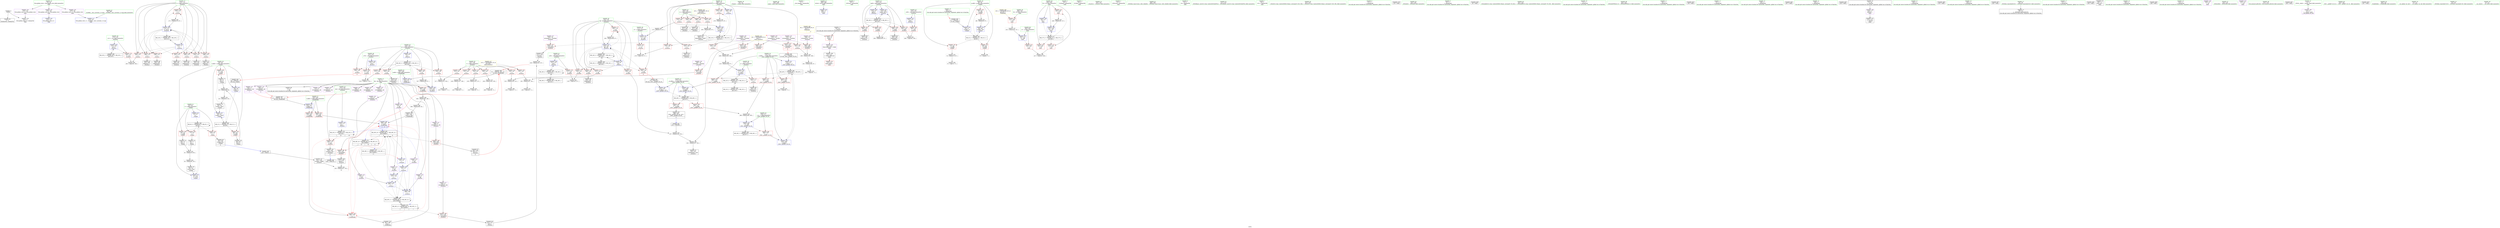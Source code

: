 digraph "SVFG" {
	label="SVFG";

	Node0x5579c48d3c60 [shape=record,color=grey,label="{NodeID: 0\nNullPtr}"];
	Node0x5579c48d3c60 -> Node0x5579c48f9ef0[style=solid];
	Node0x5579c48d3c60 -> Node0x5579c48fcc20[style=solid];
	Node0x5579c490dc70 [shape=record,color=grey,label="{NodeID: 360\n185 = cmp(183, 184, )\n}"];
	Node0x5579c48fb840 [shape=record,color=red,label="{NodeID: 194\n233\<--232\n\<--arrayidx36\n_Z5solvev\n|{<s0>6}}"];
	Node0x5579c48fb840:s0 -> Node0x5579c4942490[style=solid,color=red];
	Node0x5579c48f80a0 [shape=record,color=purple,label="{NodeID: 111\n152\<--8\n\<--dp\n_Z5solvev\n}"];
	Node0x5579c48f80a0 -> Node0x5579c48fd3a0[style=solid];
	Node0x5579c48f6bb0 [shape=record,color=green,label="{NodeID: 28\n53\<--54\n_Z2pmii\<--_Z2pmii_field_insensitive\n}"];
	Node0x5579c4902d40 [shape=record,color=black,label="{NodeID: 388\nMR_20V_2 = PHI(MR_20V_3, MR_20V_1, )\npts\{116 \}\n}"];
	Node0x5579c4902d40 -> Node0x5579c4905730[style=dashed];
	Node0x5579c48fcf90 [shape=record,color=blue,label="{NodeID: 222\n62\<--84\nr\<--conv3\n_Z2pmii\n}"];
	Node0x5579c48fcf90 -> Node0x5579c4925b00[style=dashed];
	Node0x5579c48fea20 [shape=record,color=red,label="{NodeID: 139\n87\<--58\n\<--a.addr\n_Z2pmii\n}"];
	Node0x5579c48fea20 -> Node0x5579c48fa730[style=solid];
	Node0x5579c48f93b0 [shape=record,color=green,label="{NodeID: 56\n395\<--396\nmain\<--main_field_insensitive\n}"];
	Node0x5579c4929660 [shape=record,color=yellow,style=double,label="{NodeID: 416\n10V_1 = ENCHI(MR_10V_0)\npts\{106 \}\nFun[_Z5solvev]}"];
	Node0x5579c4929660 -> Node0x5579c48fefd0[style=dashed];
	Node0x5579c4929660 -> Node0x5579c48ff0a0[style=dashed];
	Node0x5579c4929660 -> Node0x5579c48ff170[style=dashed];
	Node0x5579c4929660 -> Node0x5579c48ff240[style=dashed];
	Node0x5579c490b3f0 [shape=record,color=grey,label="{NodeID: 333\n332 = Binary(327, 331, )\n|{<s0>10}}"];
	Node0x5579c490b3f0:s0 -> Node0x5579c49428b0[style=solid,color=red];
	Node0x5579c4906500 [shape=record,color=blue,label="{NodeID: 250\n372\<--370\n__m.addr\<--__m\n_ZSt5__gcdIiET_S0_S0_\n}"];
	Node0x5579c4906500 -> Node0x5579c4924200[style=dashed];
	Node0x5579c49000e0 [shape=record,color=red,label="{NodeID: 167\n238\<--113\n\<--t\n_Z5solvev\n}"];
	Node0x5579c49000e0 -> Node0x5579c48fae80[style=solid];
	Node0x5579c48face0 [shape=record,color=black,label="{NodeID: 84\n226\<--225\nidxprom33\<--\n_Z5solvev\n}"];
	Node0x5579c48f4e50 [shape=record,color=green,label="{NodeID: 1\n7\<--1\n__dso_handle\<--dummyObj\nGlob }"];
	Node0x5579c490ddf0 [shape=record,color=grey,label="{NodeID: 361\n382 = cmp(381, 71, )\n}"];
	Node0x5579c48fb910 [shape=record,color=red,label="{NodeID: 195\n241\<--240\n\<--arrayidx39\n_Z5solvev\n}"];
	Node0x5579c48fb910 -> Node0x5579c490ac70[style=solid];
	Node0x5579c48f8170 [shape=record,color=purple,label="{NodeID: 112\n160\<--8\n\<--dp\n_Z5solvev\n}"];
	Node0x5579c48f8170 -> Node0x5579c48fd470[style=solid];
	Node0x5579c48f6cb0 [shape=record,color=green,label="{NodeID: 29\n58\<--59\na.addr\<--a.addr_field_insensitive\n_Z2pmii\n}"];
	Node0x5579c48f6cb0 -> Node0x5579c48fe950[style=solid];
	Node0x5579c48f6cb0 -> Node0x5579c48fea20[style=solid];
	Node0x5579c48f6cb0 -> Node0x5579c48feaf0[style=solid];
	Node0x5579c48f6cb0 -> Node0x5579c48fcd20[style=solid];
	Node0x5579c48f6cb0 -> Node0x5579c48fd060[style=solid];
	Node0x5579c4903240 [shape=record,color=black,label="{NodeID: 389\nMR_22V_2 = PHI(MR_22V_3, MR_22V_1, )\npts\{118 \}\n}"];
	Node0x5579c4903240 -> Node0x5579c491eb00[style=dashed];
	Node0x5579c48fd060 [shape=record,color=blue,label="{NodeID: 223\n58\<--93\na.addr\<--conv8\n_Z2pmii\n}"];
	Node0x5579c48fd060 -> Node0x5579c4925100[style=dashed];
	Node0x5579c48feaf0 [shape=record,color=red,label="{NodeID: 140\n89\<--58\n\<--a.addr\n_Z2pmii\n}"];
	Node0x5579c48feaf0 -> Node0x5579c48fa800[style=solid];
	Node0x5579c48f94b0 [shape=record,color=green,label="{NodeID: 57\n398\<--399\nretval\<--retval_field_insensitive\nmain\n}"];
	Node0x5579c48f94b0 -> Node0x5579c4906910[style=solid];
	Node0x5579c4929740 [shape=record,color=yellow,style=double,label="{NodeID: 417\n12V_1 = ENCHI(MR_12V_0)\npts\{108 \}\nFun[_Z5solvev]}"];
	Node0x5579c4929740 -> Node0x5579c48ff310[style=dashed];
	Node0x5579c4929740 -> Node0x5579c48ff3e0[style=dashed];
	Node0x5579c4929740 -> Node0x5579c48ff4b0[style=dashed];
	Node0x5579c4929740 -> Node0x5579c48ff580[style=dashed];
	Node0x5579c4929740 -> Node0x5579c48ff650[style=dashed];
	Node0x5579c4929740 -> Node0x5579c48ff720[style=dashed];
	Node0x5579c490b570 [shape=record,color=grey,label="{NodeID: 334\n91 = Binary(88, 90, )\n}"];
	Node0x5579c490b570 -> Node0x5579c490b6f0[style=solid];
	Node0x5579c49065d0 [shape=record,color=blue,label="{NodeID: 251\n374\<--371\n__n.addr\<--__n\n_ZSt5__gcdIiET_S0_S0_\n}"];
	Node0x5579c49065d0 -> Node0x5579c4924700[style=dashed];
	Node0x5579c49001b0 [shape=record,color=red,label="{NodeID: 168\n253\<--113\n\<--t\n_Z5solvev\n}"];
	Node0x5579c49001b0 -> Node0x5579c48fb290[style=solid];
	Node0x5579c48fadb0 [shape=record,color=black,label="{NodeID: 85\n231\<--230\nidxprom35\<--\n_Z5solvev\n}"];
	Node0x5579c48f4ee0 [shape=record,color=green,label="{NodeID: 2\n16\<--1\n_ZSt3cin\<--dummyObj\nGlob }"];
	Node0x5579c490df70 [shape=record,color=grey,label="{NodeID: 362\n284 = cmp(282, 283, )\n}"];
	Node0x5579c48fb9e0 [shape=record,color=red,label="{NodeID: 196\n251\<--250\n\<--arrayidx45\n_Z5solvev\n}"];
	Node0x5579c48fb9e0 -> Node0x5579c48fb1c0[style=solid];
	Node0x5579c48f8240 [shape=record,color=purple,label="{NodeID: 113\n168\<--8\n\<--dp\n_Z5solvev\n}"];
	Node0x5579c48f8240 -> Node0x5579c48fd540[style=solid];
	Node0x5579c48f6d80 [shape=record,color=green,label="{NodeID: 30\n60\<--61\np.addr\<--p.addr_field_insensitive\n_Z2pmii\n}"];
	Node0x5579c48f6d80 -> Node0x5579c48febc0[style=solid];
	Node0x5579c48f6d80 -> Node0x5579c48fec90[style=solid];
	Node0x5579c48f6d80 -> Node0x5579c48fed60[style=solid];
	Node0x5579c48f6d80 -> Node0x5579c48fcdf0[style=solid];
	Node0x5579c48f6d80 -> Node0x5579c48fd130[style=solid];
	Node0x5579c4903330 [shape=record,color=black,label="{NodeID: 390\nMR_24V_2 = PHI(MR_24V_3, MR_24V_1, )\npts\{120 \}\n}"];
	Node0x5579c4903330 -> Node0x5579c491f000[style=dashed];
	Node0x5579c48fd130 [shape=record,color=blue,label="{NodeID: 224\n60\<--96\np.addr\<--div\n_Z2pmii\n}"];
	Node0x5579c48fd130 -> Node0x5579c4925600[style=dashed];
	Node0x5579c48febc0 [shape=record,color=red,label="{NodeID: 141\n69\<--60\n\<--p.addr\n_Z2pmii\n}"];
	Node0x5579c48febc0 -> Node0x5579c490daf0[style=solid];
	Node0x5579c48f9580 [shape=record,color=green,label="{NodeID: 58\n400\<--401\nttt\<--ttt_field_insensitive\nmain\n}"];
	Node0x5579c48f9580 -> Node0x5579c48fc540[style=solid];
	Node0x5579c490b6f0 [shape=record,color=grey,label="{NodeID: 335\n92 = Binary(91, 83, )\n}"];
	Node0x5579c490b6f0 -> Node0x5579c48fa8d0[style=solid];
	Node0x5579c49066a0 [shape=record,color=blue,label="{NodeID: 252\n376\<--386\n__t\<--rem\n_ZSt5__gcdIiET_S0_S0_\n}"];
	Node0x5579c49066a0 -> Node0x5579c48fc470[style=dashed];
	Node0x5579c49066a0 -> Node0x5579c4924c00[style=dashed];
	Node0x5579c4900280 [shape=record,color=red,label="{NodeID: 169\n270\<--113\n\<--t\n_Z5solvev\n}"];
	Node0x5579c4900280 -> Node0x5579c490adf0[style=solid];
	Node0x5579c48fae80 [shape=record,color=black,label="{NodeID: 86\n239\<--238\nidxprom38\<--\n_Z5solvev\n}"];
	Node0x5579c48f4f70 [shape=record,color=green,label="{NodeID: 3\n19\<--1\n_ZL4loop\<--dummyObj\nGlob }"];
	Node0x5579c490e0f0 [shape=record,color=grey,label="{NodeID: 363\n75 = cmp(74, 71, )\n}"];
	Node0x5579c48fbab0 [shape=record,color=red,label="{NodeID: 197\n256\<--255\n\<--arrayidx47\n_Z5solvev\n}"];
	Node0x5579c48fbab0 -> Node0x5579c48fb360[style=solid];
	Node0x5579c48f8310 [shape=record,color=purple,label="{NodeID: 114\n227\<--8\narrayidx34\<--dp\n_Z5solvev\n}"];
	Node0x5579c48f6e50 [shape=record,color=green,label="{NodeID: 31\n62\<--63\nr\<--r_field_insensitive\n_Z2pmii\n}"];
	Node0x5579c48f6e50 -> Node0x5579c48fee30[style=solid];
	Node0x5579c48f6e50 -> Node0x5579c48fef00[style=solid];
	Node0x5579c48f6e50 -> Node0x5579c48fcec0[style=solid];
	Node0x5579c48f6e50 -> Node0x5579c48fcf90[style=solid];
	Node0x5579c4903420 [shape=record,color=black,label="{NodeID: 391\nMR_26V_2 = PHI(MR_26V_3, MR_26V_1, )\npts\{122 \}\n}"];
	Node0x5579c4903420 -> Node0x5579c4901940[style=dashed];
	Node0x5579c48fd200 [shape=record,color=blue,label="{NodeID: 225\n143\<--67\n\<--\n_Z5solvev\n}"];
	Node0x5579c48fd200 -> Node0x5579c48fd2d0[style=dashed];
	Node0x5579c48fec90 [shape=record,color=red,label="{NodeID: 142\n73\<--60\n\<--p.addr\n_Z2pmii\n}"];
	Node0x5579c48fec90 -> Node0x5579c490a7f0[style=solid];
	Node0x5579c48f9650 [shape=record,color=green,label="{NodeID: 59\n402\<--403\nttc\<--ttc_field_insensitive\nmain\n}"];
	Node0x5579c48f9650 -> Node0x5579c48fc610[style=solid];
	Node0x5579c48f9650 -> Node0x5579c48fc6e0[style=solid];
	Node0x5579c48f9650 -> Node0x5579c48fc7b0[style=solid];
	Node0x5579c48f9650 -> Node0x5579c49069e0[style=solid];
	Node0x5579c48f9650 -> Node0x5579c4906b80[style=solid];
	Node0x5579c490b870 [shape=record,color=grey,label="{NodeID: 336\n293 = Binary(292, 97, )\n}"];
	Node0x5579c490b870 -> Node0x5579c48fb5d0[style=solid];
	Node0x5579c4906770 [shape=record,color=blue,label="{NodeID: 253\n372\<--388\n__m.addr\<--\n_ZSt5__gcdIiET_S0_S0_\n}"];
	Node0x5579c4906770 -> Node0x5579c4924200[style=dashed];
	Node0x5579c4900350 [shape=record,color=red,label="{NodeID: 170\n184\<--115\n\<--_n11\n_Z5solvev\n}"];
	Node0x5579c4900350 -> Node0x5579c490dc70[style=solid];
	Node0x5579c48faf50 [shape=record,color=black,label="{NodeID: 87\n243\<--242\nidxprom40\<--mul\n_Z5solvev\n}"];
	Node0x5579c48f5000 [shape=record,color=green,label="{NodeID: 4\n20\<--1\n_ZL3len\<--dummyObj\nGlob }"];
	Node0x5579c490e270 [shape=record,color=grey,label="{NodeID: 364\n218 = cmp(216, 217, )\n}"];
	Node0x5579c48fbb80 [shape=record,color=red,label="{NodeID: 198\n299\<--298\n\<--arrayidx71\n_Z5solvev\n}"];
	Node0x5579c48fbb80 -> Node0x5579c48f8560[style=solid];
	Node0x5579c48fd6c0 [shape=record,color=purple,label="{NodeID: 115\n244\<--8\narrayidx41\<--dp\n_Z5solvev\n|{<s0>7}}"];
	Node0x5579c48fd6c0:s0 -> Node0x5579c49425d0[style=solid,color=red];
	Node0x5579c48f6f20 [shape=record,color=green,label="{NodeID: 32\n102\<--103\n_Z5solvev\<--_Z5solvev_field_insensitive\n}"];
	Node0x5579c48fd2d0 [shape=record,color=blue,label="{NodeID: 226\n145\<--67\n\<--\n_Z5solvev\n}"];
	Node0x5579c48fd2d0 -> Node0x5579c48fd3a0[style=dashed];
	Node0x5579c48fd2d0 -> Node0x5579c48fd470[style=dashed];
	Node0x5579c48fd2d0 -> Node0x5579c48fd540[style=dashed];
	Node0x5579c48fd2d0 -> Node0x5579c491e100[style=dashed];
	Node0x5579c48fd2d0 -> Node0x5579c4901e40[style=dashed];
	Node0x5579c48fed60 [shape=record,color=red,label="{NodeID: 143\n95\<--60\n\<--p.addr\n_Z2pmii\n}"];
	Node0x5579c48fed60 -> Node0x5579c490cef0[style=solid];
	Node0x5579c48f9720 [shape=record,color=green,label="{NodeID: 60\n404\<--405\n_n\<--_n_field_insensitive\nmain\n}"];
	Node0x5579c48f9720 -> Node0x5579c48fc880[style=solid];
	Node0x5579c48f9720 -> Node0x5579c4906ab0[style=solid];
	Node0x5579c490b9f0 [shape=record,color=grey,label="{NodeID: 337\n422 = Binary(421, 67, )\n}"];
	Node0x5579c490b9f0 -> Node0x5579c4906ab0[style=solid];
	Node0x5579c4906840 [shape=record,color=blue,label="{NodeID: 254\n374\<--390\n__n.addr\<--\n_ZSt5__gcdIiET_S0_S0_\n}"];
	Node0x5579c4906840 -> Node0x5579c4924700[style=dashed];
	Node0x5579c4900420 [shape=record,color=red,label="{NodeID: 171\n245\<--117\n\<--j\n_Z5solvev\n}"];
	Node0x5579c4900420 -> Node0x5579c48fb020[style=solid];
	Node0x5579c48fb020 [shape=record,color=black,label="{NodeID: 88\n246\<--245\nidxprom42\<--\n_Z5solvev\n}"];
	Node0x5579c48f58b0 [shape=record,color=green,label="{NodeID: 5\n21\<--1\n_ZSt4cout\<--dummyObj\nGlob }"];
	Node0x5579c490e3f0 [shape=record,color=grey,label="{NodeID: 365\n313 = cmp(311, 312, )\n}"];
	Node0x5579c48fbc50 [shape=record,color=red,label="{NodeID: 199\n326\<--325\n\<--arrayidx86\n_Z5solvev\n}"];
	Node0x5579c48fbc50 -> Node0x5579c48f87d0[style=solid];
	Node0x5579c48fd750 [shape=record,color=purple,label="{NodeID: 116\n247\<--8\narrayidx43\<--dp\n_Z5solvev\n}"];
	Node0x5579c48f7020 [shape=record,color=green,label="{NodeID: 33\n105\<--106\nr\<--r_field_insensitive\n_Z5solvev\n}"];
	Node0x5579c48f7020 -> Node0x5579c48fefd0[style=solid];
	Node0x5579c48f7020 -> Node0x5579c48ff0a0[style=solid];
	Node0x5579c48f7020 -> Node0x5579c48ff170[style=solid];
	Node0x5579c48f7020 -> Node0x5579c48ff240[style=solid];
	Node0x5579c4924200 [shape=record,color=black,label="{NodeID: 393\nMR_46V_3 = PHI(MR_46V_4, MR_46V_2, )\npts\{373 \}\n}"];
	Node0x5579c4924200 -> Node0x5579c48fc060[style=dashed];
	Node0x5579c4924200 -> Node0x5579c48fc130[style=dashed];
	Node0x5579c4924200 -> Node0x5579c4906770[style=dashed];
	Node0x5579c48fd3a0 [shape=record,color=blue,label="{NodeID: 227\n152\<--149\n\<--\n_Z5solvev\n}"];
	Node0x5579c48fd3a0 -> Node0x5579c48fd470[style=dashed];
	Node0x5579c48fd3a0 -> Node0x5579c48fd540[style=dashed];
	Node0x5579c48fd3a0 -> Node0x5579c491e100[style=dashed];
	Node0x5579c48fd3a0 -> Node0x5579c4901e40[style=dashed];
	Node0x5579c48fee30 [shape=record,color=red,label="{NodeID: 144\n77\<--62\n\<--r\n_Z2pmii\n}"];
	Node0x5579c48fee30 -> Node0x5579c48fa4c0[style=solid];
	Node0x5579c48f97f0 [shape=record,color=green,label="{NodeID: 61\n408\<--409\n_ZNSt8ios_base15sync_with_stdioEb\<--_ZNSt8ios_base15sync_with_stdioEb_field_insensitive\n}"];
	Node0x5579c490bb70 [shape=record,color=grey,label="{NodeID: 338\n337 = Binary(336, 67, )\n}"];
	Node0x5579c490bb70 -> Node0x5579c49061c0[style=solid];
	Node0x5579c4906910 [shape=record,color=blue,label="{NodeID: 255\n398\<--71\nretval\<--\nmain\n}"];
	Node0x5579c49004f0 [shape=record,color=red,label="{NodeID: 172\n216\<--119\n\<--og\n_Z5solvev\n}"];
	Node0x5579c49004f0 -> Node0x5579c490e270[style=solid];
	Node0x5579c48fb0f0 [shape=record,color=black,label="{NodeID: 89\n249\<--248\nidxprom44\<--\n_Z5solvev\n}"];
	Node0x5579c48f5940 [shape=record,color=green,label="{NodeID: 6\n22\<--1\n.str\<--dummyObj\nGlob }"];
	Node0x5579c490e570 [shape=record,color=grey,label="{NodeID: 366\n223 = cmp(222, 71, )\n}"];
	Node0x5579c48fbd20 [shape=record,color=red,label="{NodeID: 200\n359\<--353\n\<--x.addr\n_Z5addtoRix\n}"];
	Node0x5579c48fbd20 -> Node0x5579c48fbf90[style=solid];
	Node0x5579c48fd7e0 [shape=record,color=purple,label="{NodeID: 117\n250\<--8\narrayidx45\<--dp\n_Z5solvev\n}"];
	Node0x5579c48fd7e0 -> Node0x5579c48fb9e0[style=solid];
	Node0x5579c48f70f0 [shape=record,color=green,label="{NodeID: 34\n107\<--108\nc\<--c_field_insensitive\n_Z5solvev\n}"];
	Node0x5579c48f70f0 -> Node0x5579c48ff310[style=solid];
	Node0x5579c48f70f0 -> Node0x5579c48ff3e0[style=solid];
	Node0x5579c48f70f0 -> Node0x5579c48ff4b0[style=solid];
	Node0x5579c48f70f0 -> Node0x5579c48ff580[style=solid];
	Node0x5579c48f70f0 -> Node0x5579c48ff650[style=solid];
	Node0x5579c48f70f0 -> Node0x5579c48ff720[style=solid];
	Node0x5579c4924700 [shape=record,color=black,label="{NodeID: 394\nMR_48V_3 = PHI(MR_48V_4, MR_48V_2, )\npts\{375 \}\n}"];
	Node0x5579c4924700 -> Node0x5579c48fc200[style=dashed];
	Node0x5579c4924700 -> Node0x5579c48fc2d0[style=dashed];
	Node0x5579c4924700 -> Node0x5579c48fc3a0[style=dashed];
	Node0x5579c4924700 -> Node0x5579c4906840[style=dashed];
	Node0x5579c48fd470 [shape=record,color=blue,label="{NodeID: 228\n160\<--157\n\<--\n_Z5solvev\n}"];
	Node0x5579c48fd470 -> Node0x5579c48fd540[style=dashed];
	Node0x5579c48fd470 -> Node0x5579c491e100[style=dashed];
	Node0x5579c48fd470 -> Node0x5579c4901e40[style=dashed];
	Node0x5579c48fef00 [shape=record,color=red,label="{NodeID: 145\n100\<--62\n\<--r\n_Z2pmii\n}"];
	Node0x5579c48fef00 -> Node0x5579c48fa9a0[style=solid];
	Node0x5579c48f98f0 [shape=record,color=green,label="{NodeID: 62\n417\<--418\n_ZNSt9basic_iosIcSt11char_traitsIcEE3tieEPSo\<--_ZNSt9basic_iosIcSt11char_traitsIcEE3tieEPSo_field_insensitive\n}"];
	Node0x5579c490bcf0 [shape=record,color=grey,label="{NodeID: 339\n258 = Binary(252, 257, )\n|{<s0>7}}"];
	Node0x5579c490bcf0:s0 -> Node0x5579c49428b0[style=solid,color=red];
	Node0x5579c49069e0 [shape=record,color=blue,label="{NodeID: 256\n402\<--67\nttc\<--\nmain\n}"];
	Node0x5579c49069e0 -> Node0x5579c491d200[style=dashed];
	Node0x5579c49005c0 [shape=record,color=red,label="{NodeID: 173\n221\<--119\n\<--og\n_Z5solvev\n}"];
	Node0x5579c49005c0 -> Node0x5579c490c770[style=solid];
	Node0x5579c48fb1c0 [shape=record,color=black,label="{NodeID: 90\n252\<--251\nconv\<--\n_Z5solvev\n}"];
	Node0x5579c48fb1c0 -> Node0x5579c490bcf0[style=solid];
	Node0x5579c48f59d0 [shape=record,color=green,label="{NodeID: 7\n24\<--1\n.str.1\<--dummyObj\nGlob }"];
	Node0x5579c490e6f0 [shape=record,color=grey,label="{NodeID: 367\n318 = cmp(317, 71, )\n}"];
	Node0x5579c48fbdf0 [shape=record,color=red,label="{NodeID: 201\n366\<--353\n\<--x.addr\n_Z5addtoRix\n}"];
	Node0x5579c48fbdf0 -> Node0x5579c4906430[style=solid];
	Node0x5579c48fd8b0 [shape=record,color=purple,label="{NodeID: 118\n288\<--8\narrayidx64\<--dp\n_Z5solvev\n}"];
	Node0x5579c48f71c0 [shape=record,color=green,label="{NodeID: 35\n109\<--110\ni\<--i_field_insensitive\n_Z5solvev\n}"];
	Node0x5579c48f71c0 -> Node0x5579c48ff7f0[style=solid];
	Node0x5579c48f71c0 -> Node0x5579c48ff8c0[style=solid];
	Node0x5579c48f71c0 -> Node0x5579c48ff990[style=solid];
	Node0x5579c48f71c0 -> Node0x5579c48ffa60[style=solid];
	Node0x5579c48f71c0 -> Node0x5579c48ffb30[style=solid];
	Node0x5579c48f71c0 -> Node0x5579c48fd610[style=solid];
	Node0x5579c48f71c0 -> Node0x5579c4905c10[style=solid];
	Node0x5579c4924c00 [shape=record,color=black,label="{NodeID: 395\nMR_50V_2 = PHI(MR_50V_3, MR_50V_1, )\npts\{377 \}\n}"];
	Node0x5579c4924c00 -> Node0x5579c49066a0[style=dashed];
	Node0x5579c48fd540 [shape=record,color=blue,label="{NodeID: 229\n168\<--165\n\<--\n_Z5solvev\n}"];
	Node0x5579c48fd540 -> Node0x5579c491e100[style=dashed];
	Node0x5579c48fd540 -> Node0x5579c4901e40[style=dashed];
	Node0x5579c48fefd0 [shape=record,color=red,label="{NodeID: 146\n172\<--105\n\<--r\n_Z5solvev\n}"];
	Node0x5579c48fefd0 -> Node0x5579c490af70[style=solid];
	Node0x5579c48f99f0 [shape=record,color=green,label="{NodeID: 63\n431\<--432\n_ZStlsISt11char_traitsIcEERSt13basic_ostreamIcT_ES5_PKc\<--_ZStlsISt11char_traitsIcEERSt13basic_ostreamIcT_ES5_PKc_field_insensitive\n}"];
	Node0x5579c490be70 [shape=record,color=grey,label="{NodeID: 340\n304 = Binary(303, 67, )\n}"];
	Node0x5579c490be70 -> Node0x5579c4905e80[style=solid];
	Node0x5579c4906ab0 [shape=record,color=blue,label="{NodeID: 257\n404\<--422\n_n\<--add\nmain\n}"];
	Node0x5579c4906ab0 -> Node0x5579c48fc880[style=dashed];
	Node0x5579c4900690 [shape=record,color=red,label="{NodeID: 174\n228\<--119\n\<--og\n_Z5solvev\n}"];
	Node0x5579c4900690 -> Node0x5579c490b270[style=solid];
	Node0x5579c48fb290 [shape=record,color=black,label="{NodeID: 91\n254\<--253\nidxprom46\<--\n_Z5solvev\n}"];
	Node0x5579c48f5a60 [shape=record,color=green,label="{NodeID: 8\n27\<--1\n\<--dummyObj\nCan only get source location for instruction, argument, global var or function.}"];
	Node0x5579c48fbec0 [shape=record,color=red,label="{NodeID: 202\n362\<--355\n\<--y.addr\n_Z5addtoRix\n}"];
	Node0x5579c48fbec0 -> Node0x5579c490cbf0[style=solid];
	Node0x5579c48fd980 [shape=record,color=purple,label="{NodeID: 119\n291\<--8\narrayidx66\<--dp\n_Z5solvev\n|{<s0>8}}"];
	Node0x5579c48fd980:s0 -> Node0x5579c49425d0[style=solid,color=red];
	Node0x5579c48f7290 [shape=record,color=green,label="{NodeID: 36\n111\<--112\n_n\<--_n_field_insensitive\n_Z5solvev\n}"];
	Node0x5579c48f7290 -> Node0x5579c48ffc00[style=solid];
	Node0x5579c48f7290 -> Node0x5579c4905590[style=solid];
	Node0x5579c49410a0 [shape=record,color=black,label="{NodeID: 479\n133 = PHI()\n}"];
	Node0x5579c4925100 [shape=record,color=black,label="{NodeID: 396\nMR_2V_3 = PHI(MR_2V_4, MR_2V_2, )\npts\{59 \}\n}"];
	Node0x5579c4925100 -> Node0x5579c48fe950[style=dashed];
	Node0x5579c4925100 -> Node0x5579c48fea20[style=dashed];
	Node0x5579c4925100 -> Node0x5579c48feaf0[style=dashed];
	Node0x5579c4925100 -> Node0x5579c48fd060[style=dashed];
	Node0x5579c48fd610 [shape=record,color=blue,label="{NodeID: 230\n109\<--149\ni\<--\n_Z5solvev\n}"];
	Node0x5579c48fd610 -> Node0x5579c4902840[style=dashed];
	Node0x5579c48ff0a0 [shape=record,color=red,label="{NodeID: 147\n286\<--105\n\<--r\n_Z5solvev\n}"];
	Node0x5579c48ff0a0 -> Node0x5579c48fb430[style=solid];
	Node0x5579c48f9af0 [shape=record,color=green,label="{NodeID: 64\n435\<--436\n_ZNSolsEi\<--_ZNSolsEi_field_insensitive\n}"];
	Node0x5579c490bff0 [shape=record,color=grey,label="{NodeID: 341\n81 = Binary(78, 80, )\n}"];
	Node0x5579c490bff0 -> Node0x5579c490c470[style=solid];
	Node0x5579c4906b80 [shape=record,color=blue,label="{NodeID: 258\n402\<--448\nttc\<--inc\nmain\n}"];
	Node0x5579c4906b80 -> Node0x5579c491d200[style=dashed];
	Node0x5579c4900760 [shape=record,color=red,label="{NodeID: 175\n229\<--119\n\<--og\n_Z5solvev\n|{<s0>6}}"];
	Node0x5579c4900760:s0 -> Node0x5579c4942350[style=solid,color=red];
	Node0x5579c48fb360 [shape=record,color=black,label="{NodeID: 92\n257\<--256\nconv48\<--\n_Z5solvev\n}"];
	Node0x5579c48fb360 -> Node0x5579c490bcf0[style=solid];
	Node0x5579c48f5af0 [shape=record,color=green,label="{NodeID: 9\n67\<--1\n\<--dummyObj\nCan only get source location for instruction, argument, global var or function.}"];
	Node0x5579c48fbf90 [shape=record,color=red,label="{NodeID: 203\n360\<--359\n\<--\n_Z5addtoRix\n}"];
	Node0x5579c48fbf90 -> Node0x5579c48f8a40[style=solid];
	Node0x5579c48fda50 [shape=record,color=purple,label="{NodeID: 120\n295\<--8\narrayidx69\<--dp\n_Z5solvev\n}"];
	Node0x5579c48f7360 [shape=record,color=green,label="{NodeID: 37\n113\<--114\nt\<--t_field_insensitive\n_Z5solvev\n}"];
	Node0x5579c48f7360 -> Node0x5579c48ffcd0[style=solid];
	Node0x5579c48f7360 -> Node0x5579c48ffda0[style=solid];
	Node0x5579c48f7360 -> Node0x5579c48ffe70[style=solid];
	Node0x5579c48f7360 -> Node0x5579c48fff40[style=solid];
	Node0x5579c48f7360 -> Node0x5579c4900010[style=solid];
	Node0x5579c48f7360 -> Node0x5579c49000e0[style=solid];
	Node0x5579c48f7360 -> Node0x5579c49001b0[style=solid];
	Node0x5579c48f7360 -> Node0x5579c4900280[style=solid];
	Node0x5579c48f7360 -> Node0x5579c4905660[style=solid];
	Node0x5579c48f7360 -> Node0x5579c4905b40[style=solid];
	Node0x5579c4941200 [shape=record,color=black,label="{NodeID: 480\n38 = PHI()\n}"];
	Node0x5579c4925600 [shape=record,color=black,label="{NodeID: 397\nMR_4V_3 = PHI(MR_4V_4, MR_4V_2, )\npts\{61 \}\n}"];
	Node0x5579c4925600 -> Node0x5579c48febc0[style=dashed];
	Node0x5579c4925600 -> Node0x5579c48fec90[style=dashed];
	Node0x5579c4925600 -> Node0x5579c48fed60[style=dashed];
	Node0x5579c4925600 -> Node0x5579c48fd130[style=dashed];
	Node0x5579c4905590 [shape=record,color=blue,label="{NodeID: 231\n111\<--173\n_n\<--add\n_Z5solvev\n}"];
	Node0x5579c4905590 -> Node0x5579c48ffc00[style=dashed];
	Node0x5579c48ff170 [shape=record,color=red,label="{NodeID: 148\n292\<--105\n\<--r\n_Z5solvev\n}"];
	Node0x5579c48ff170 -> Node0x5579c490b870[style=solid];
	Node0x5579c48f9bf0 [shape=record,color=green,label="{NodeID: 65\n442\<--443\n_ZSt4endlIcSt11char_traitsIcEERSt13basic_ostreamIT_T0_ES6_\<--_ZSt4endlIcSt11char_traitsIcEERSt13basic_ostreamIT_T0_ES6__field_insensitive\n}"];
	Node0x5579c490c170 [shape=record,color=grey,label="{NodeID: 342\n209 = Binary(204, 208, )\n}"];
	Node0x5579c490c170 -> Node0x5579c490c2f0[style=solid];
	Node0x5579c4900830 [shape=record,color=red,label="{NodeID: 176\n248\<--119\n\<--og\n_Z5solvev\n}"];
	Node0x5579c4900830 -> Node0x5579c48fb0f0[style=solid];
	Node0x5579c48fb430 [shape=record,color=black,label="{NodeID: 93\n287\<--286\nidxprom63\<--\n_Z5solvev\n}"];
	Node0x5579c48f5b80 [shape=record,color=green,label="{NodeID: 10\n71\<--1\n\<--dummyObj\nCan only get source location for instruction, argument, global var or function.}"];
	Node0x5579c491ab00 [shape=record,color=black,label="{NodeID: 370\nMR_32V_3 = PHI(MR_32V_5, MR_32V_2, )\npts\{128 \}\n|{|<s2>10|<s3>10}}"];
	Node0x5579c491ab00 -> Node0x5579c4900eb0[style=dashed];
	Node0x5579c491ab00 -> Node0x5579c491ab00[style=dashed];
	Node0x5579c491ab00:s2 -> Node0x5579c48fbf90[style=dashed,color=red];
	Node0x5579c491ab00:s3 -> Node0x5579c4906430[style=dashed,color=red];
	Node0x5579c48fc060 [shape=record,color=red,label="{NodeID: 204\n384\<--372\n\<--__m.addr\n_ZSt5__gcdIiET_S0_S0_\n}"];
	Node0x5579c48fc060 -> Node0x5579c490cd70[style=solid];
	Node0x5579c48fdb20 [shape=record,color=purple,label="{NodeID: 121\n298\<--8\narrayidx71\<--dp\n_Z5solvev\n}"];
	Node0x5579c48fdb20 -> Node0x5579c48fbb80[style=solid];
	Node0x5579c48f7430 [shape=record,color=green,label="{NodeID: 38\n115\<--116\n_n11\<--_n11_field_insensitive\n_Z5solvev\n}"];
	Node0x5579c48f7430 -> Node0x5579c4900350[style=solid];
	Node0x5579c48f7430 -> Node0x5579c4905730[style=solid];
	Node0x5579c49412d0 [shape=record,color=black,label="{NodeID: 481\n234 = PHI(369, )\n}"];
	Node0x5579c49412d0 -> Node0x5579c490b270[style=solid];
	Node0x5579c4925b00 [shape=record,color=black,label="{NodeID: 398\nMR_6V_3 = PHI(MR_6V_5, MR_6V_2, )\npts\{63 \}\n}"];
	Node0x5579c4925b00 -> Node0x5579c48fee30[style=dashed];
	Node0x5579c4925b00 -> Node0x5579c48fef00[style=dashed];
	Node0x5579c4925b00 -> Node0x5579c48fcf90[style=dashed];
	Node0x5579c4925b00 -> Node0x5579c4925b00[style=dashed];
	Node0x5579c4905660 [shape=record,color=blue,label="{NodeID: 232\n113\<--71\nt\<--\n_Z5solvev\n}"];
	Node0x5579c4905660 -> Node0x5579c48ffcd0[style=dashed];
	Node0x5579c4905660 -> Node0x5579c48ffda0[style=dashed];
	Node0x5579c4905660 -> Node0x5579c48ffe70[style=dashed];
	Node0x5579c4905660 -> Node0x5579c48fff40[style=dashed];
	Node0x5579c4905660 -> Node0x5579c4900010[style=dashed];
	Node0x5579c4905660 -> Node0x5579c49000e0[style=dashed];
	Node0x5579c4905660 -> Node0x5579c49001b0[style=dashed];
	Node0x5579c4905660 -> Node0x5579c4900280[style=dashed];
	Node0x5579c4905660 -> Node0x5579c4905b40[style=dashed];
	Node0x5579c4905660 -> Node0x5579c4902340[style=dashed];
	Node0x5579c48ff240 [shape=record,color=red,label="{NodeID: 149\n320\<--105\n\<--r\n_Z5solvev\n}"];
	Node0x5579c48ff240 -> Node0x5579c48f8630[style=solid];
	Node0x5579c48f9cf0 [shape=record,color=green,label="{NodeID: 66\n444\<--445\n_ZNSolsEPFRSoS_E\<--_ZNSolsEPFRSoS_E_field_insensitive\n}"];
	Node0x5579c490c2f0 [shape=record,color=grey,label="{NodeID: 343\n210 = Binary(209, 97, )\n}"];
	Node0x5579c490c2f0 -> Node0x5579c4905800[style=solid];
	Node0x5579c4900900 [shape=record,color=red,label="{NodeID: 177\n264\<--119\n\<--og\n_Z5solvev\n}"];
	Node0x5579c4900900 -> Node0x5579c490a1f0[style=solid];
	Node0x5579c48fb500 [shape=record,color=black,label="{NodeID: 94\n290\<--289\nidxprom65\<--\n_Z5solvev\n}"];
	Node0x5579c48f5c10 [shape=record,color=green,label="{NodeID: 11\n83\<--1\n\<--dummyObj\nCan only get source location for instruction, argument, global var or function.}"];
	Node0x5579c491b000 [shape=record,color=black,label="{NodeID: 371\nMR_34V_3 = PHI(MR_34V_4, MR_34V_2, )\npts\{130 \}\n}"];
	Node0x5579c491b000 -> Node0x5579c4900f80[style=dashed];
	Node0x5579c491b000 -> Node0x5579c4901050[style=dashed];
	Node0x5579c491b000 -> Node0x5579c4901120[style=dashed];
	Node0x5579c491b000 -> Node0x5579c49011f0[style=dashed];
	Node0x5579c491b000 -> Node0x5579c49012c0[style=dashed];
	Node0x5579c491b000 -> Node0x5579c49061c0[style=dashed];
	Node0x5579c48fc130 [shape=record,color=red,label="{NodeID: 205\n393\<--372\n\<--__m.addr\n_ZSt5__gcdIiET_S0_S0_\n}"];
	Node0x5579c48fc130 -> Node0x5579c48f8be0[style=solid];
	Node0x5579c48fdbf0 [shape=record,color=purple,label="{NodeID: 122\n322\<--8\narrayidx84\<--dp\n_Z5solvev\n}"];
	Node0x5579c48f7500 [shape=record,color=green,label="{NodeID: 39\n117\<--118\nj\<--j_field_insensitive\n_Z5solvev\n}"];
	Node0x5579c48f7500 -> Node0x5579c4900420[style=solid];
	Node0x5579c48f7500 -> Node0x5579c4905800[style=solid];
	Node0x5579c4941490 [shape=record,color=black,label="{NodeID: 482\n136 = PHI()\n}"];
	Node0x5579c4905730 [shape=record,color=blue,label="{NodeID: 233\n115\<--165\n_n11\<--\n_Z5solvev\n}"];
	Node0x5579c4905730 -> Node0x5579c4900350[style=dashed];
	Node0x5579c4905730 -> Node0x5579c4902d40[style=dashed];
	Node0x5579c48ff310 [shape=record,color=red,label="{NodeID: 150\n147\<--107\n\<--c\n_Z5solvev\n}"];
	Node0x5579c48ff310 -> Node0x5579c490a070[style=solid];
	Node0x5579c48f9df0 [shape=record,color=green,label="{NodeID: 67\n28\<--468\n_GLOBAL__sub_I_mruxim_3_0.cpp\<--_GLOBAL__sub_I_mruxim_3_0.cpp_field_insensitive\n}"];
	Node0x5579c48f9df0 -> Node0x5579c48fcb20[style=solid];
	Node0x5579c490c470 [shape=record,color=grey,label="{NodeID: 344\n82 = Binary(81, 83, )\n}"];
	Node0x5579c490c470 -> Node0x5579c48fa660[style=solid];
	Node0x5579c49009d0 [shape=record,color=red,label="{NodeID: 178\n217\<--121\n\<--_n26\n_Z5solvev\n}"];
	Node0x5579c49009d0 -> Node0x5579c490e270[style=solid];
	Node0x5579c48fb5d0 [shape=record,color=black,label="{NodeID: 95\n294\<--293\nidxprom68\<--sub67\n_Z5solvev\n}"];
	Node0x5579c48f5ca0 [shape=record,color=green,label="{NodeID: 12\n97\<--1\n\<--dummyObj\nCan only get source location for instruction, argument, global var or function.}"];
	Node0x5579c491b500 [shape=record,color=black,label="{NodeID: 372\nMR_38V_18 = PHI(MR_38V_20, MR_38V_16, )\npts\{150000 \}\n|{|<s2>10|<s3>10|<s4>17}}"];
	Node0x5579c491b500 -> Node0x5579c48fbc50[style=dashed];
	Node0x5579c491b500 -> Node0x5579c491b500[style=dashed];
	Node0x5579c491b500:s2 -> Node0x5579c48fbf90[style=dashed,color=red];
	Node0x5579c491b500:s3 -> Node0x5579c4906430[style=dashed,color=red];
	Node0x5579c491b500:s4 -> Node0x5579c491d700[style=dashed,color=blue];
	Node0x5579c48fc200 [shape=record,color=red,label="{NodeID: 206\n381\<--374\n\<--__n.addr\n_ZSt5__gcdIiET_S0_S0_\n}"];
	Node0x5579c48fc200 -> Node0x5579c490ddf0[style=solid];
	Node0x5579c48fdcc0 [shape=record,color=purple,label="{NodeID: 123\n325\<--8\narrayidx86\<--dp\n_Z5solvev\n}"];
	Node0x5579c48fdcc0 -> Node0x5579c48fbc50[style=solid];
	Node0x5579c48f75d0 [shape=record,color=green,label="{NodeID: 40\n119\<--120\nog\<--og_field_insensitive\n_Z5solvev\n}"];
	Node0x5579c48f75d0 -> Node0x5579c49004f0[style=solid];
	Node0x5579c48f75d0 -> Node0x5579c49005c0[style=solid];
	Node0x5579c48f75d0 -> Node0x5579c4900690[style=solid];
	Node0x5579c48f75d0 -> Node0x5579c4900760[style=solid];
	Node0x5579c48f75d0 -> Node0x5579c4900830[style=solid];
	Node0x5579c48f75d0 -> Node0x5579c4900900[style=solid];
	Node0x5579c48f75d0 -> Node0x5579c49058d0[style=solid];
	Node0x5579c48f75d0 -> Node0x5579c4905a70[style=solid];
	Node0x5579c4941560 [shape=record,color=black,label="{NodeID: 483\n329 = PHI(55, )\n}"];
	Node0x5579c4941560 -> Node0x5579c48f88a0[style=solid];
	Node0x5579c4905800 [shape=record,color=blue,label="{NodeID: 234\n117\<--210\nj\<--sub25\n_Z5solvev\n}"];
	Node0x5579c4905800 -> Node0x5579c4900420[style=dashed];
	Node0x5579c4905800 -> Node0x5579c491eb00[style=dashed];
	Node0x5579c48ff3e0 [shape=record,color=red,label="{NodeID: 151\n155\<--107\n\<--c\n_Z5solvev\n}"];
	Node0x5579c48ff3e0 -> Node0x5579c490a670[style=solid];
	Node0x5579c48f9ef0 [shape=record,color=black,label="{NodeID: 68\n2\<--3\ndummyVal\<--dummyVal\n}"];
	Node0x5579c490c5f0 [shape=record,color=grey,label="{NodeID: 345\n317 = Binary(315, 316, )\n}"];
	Node0x5579c490c5f0 -> Node0x5579c490e6f0[style=solid];
	Node0x5579c4900aa0 [shape=record,color=red,label="{NodeID: 179\n282\<--123\n\<--og58\n_Z5solvev\n}"];
	Node0x5579c4900aa0 -> Node0x5579c490df70[style=solid];
	Node0x5579c48f8490 [shape=record,color=black,label="{NodeID: 96\n297\<--296\nidxprom70\<--\n_Z5solvev\n}"];
	Node0x5579c48f5d30 [shape=record,color=green,label="{NodeID: 13\n138\<--1\n\<--dummyObj\nCan only get source location for instruction, argument, global var or function.}"];
	Node0x5579c48fc2d0 [shape=record,color=red,label="{NodeID: 207\n385\<--374\n\<--__n.addr\n_ZSt5__gcdIiET_S0_S0_\n}"];
	Node0x5579c48fc2d0 -> Node0x5579c490cd70[style=solid];
	Node0x5579c48fdd90 [shape=record,color=purple,label="{NodeID: 124\n190\<--19\narrayidx\<--_ZL4loop\n_Z5solvev\n}"];
	Node0x5579c48fdd90 -> Node0x5579c4901460[style=solid];
	Node0x5579c48f76a0 [shape=record,color=green,label="{NodeID: 41\n121\<--122\n_n26\<--_n26_field_insensitive\n_Z5solvev\n}"];
	Node0x5579c48f76a0 -> Node0x5579c49009d0[style=solid];
	Node0x5579c48f76a0 -> Node0x5579c49059a0[style=solid];
	Node0x5579c4941820 [shape=record,color=black,label="{NodeID: 484\n407 = PHI()\n}"];
	Node0x5579c49058d0 [shape=record,color=blue,label="{NodeID: 235\n119\<--67\nog\<--\n_Z5solvev\n}"];
	Node0x5579c49058d0 -> Node0x5579c49004f0[style=dashed];
	Node0x5579c49058d0 -> Node0x5579c49005c0[style=dashed];
	Node0x5579c49058d0 -> Node0x5579c4900690[style=dashed];
	Node0x5579c49058d0 -> Node0x5579c4900760[style=dashed];
	Node0x5579c49058d0 -> Node0x5579c4900830[style=dashed];
	Node0x5579c49058d0 -> Node0x5579c4900900[style=dashed];
	Node0x5579c49058d0 -> Node0x5579c4905a70[style=dashed];
	Node0x5579c49058d0 -> Node0x5579c491f000[style=dashed];
	Node0x5579c48ff4b0 [shape=record,color=red,label="{NodeID: 152\n163\<--107\n\<--c\n_Z5solvev\n}"];
	Node0x5579c48ff4b0 -> Node0x5579c490a370[style=solid];
	Node0x5579c48f9ff0 [shape=record,color=black,label="{NodeID: 69\n14\<--8\n\<--dp\nCan only get source location for instruction, argument, global var or function.}"];
	Node0x5579c490c770 [shape=record,color=grey,label="{NodeID: 346\n222 = Binary(220, 221, )\n}"];
	Node0x5579c490c770 -> Node0x5579c490e570[style=solid];
	Node0x5579c4900b70 [shape=record,color=red,label="{NodeID: 180\n289\<--123\n\<--og58\n_Z5solvev\n}"];
	Node0x5579c4900b70 -> Node0x5579c48fb500[style=solid];
	Node0x5579c48f8560 [shape=record,color=black,label="{NodeID: 97\n300\<--299\nconv72\<--\n_Z5solvev\n|{<s0>8}}"];
	Node0x5579c48f8560:s0 -> Node0x5579c49428b0[style=solid,color=red];
	Node0x5579c48f5df0 [shape=record,color=green,label="{NodeID: 14\n139\<--1\n\<--dummyObj\nCan only get source location for instruction, argument, global var or function.}"];
	Node0x5579c48fc3a0 [shape=record,color=red,label="{NodeID: 208\n388\<--374\n\<--__n.addr\n_ZSt5__gcdIiET_S0_S0_\n}"];
	Node0x5579c48fc3a0 -> Node0x5579c4906770[style=solid];
	Node0x5579c48fde60 [shape=record,color=purple,label="{NodeID: 125\n232\<--19\narrayidx36\<--_ZL4loop\n_Z5solvev\n}"];
	Node0x5579c48fde60 -> Node0x5579c48fb840[style=solid];
	Node0x5579c48f7770 [shape=record,color=green,label="{NodeID: 42\n123\<--124\nog58\<--og58_field_insensitive\n_Z5solvev\n}"];
	Node0x5579c48f7770 -> Node0x5579c4900aa0[style=solid];
	Node0x5579c48f7770 -> Node0x5579c4900b70[style=solid];
	Node0x5579c48f7770 -> Node0x5579c4900c40[style=solid];
	Node0x5579c48f7770 -> Node0x5579c4900d10[style=solid];
	Node0x5579c48f7770 -> Node0x5579c4905ce0[style=solid];
	Node0x5579c48f7770 -> Node0x5579c4905e80[style=solid];
	Node0x5579c49418f0 [shape=record,color=black,label="{NodeID: 485\n416 = PHI()\n}"];
	Node0x5579c49059a0 [shape=record,color=blue,label="{NodeID: 236\n121\<--214\n_n26\<--\n_Z5solvev\n}"];
	Node0x5579c49059a0 -> Node0x5579c49009d0[style=dashed];
	Node0x5579c49059a0 -> Node0x5579c4901940[style=dashed];
	Node0x5579c48ff580 [shape=record,color=red,label="{NodeID: 153\n187\<--107\n\<--c\n_Z5solvev\n}"];
	Node0x5579c48ff580 -> Node0x5579c490a4f0[style=solid];
	Node0x5579c48fa0f0 [shape=record,color=black,label="{NodeID: 70\n17\<--16\n\<--_ZSt3cin\nCan only get source location for instruction, argument, global var or function.}"];
	Node0x5579c48fa0f0 -> Node0x5579c48fe7b0[style=solid];
	Node0x5579c490c8f0 [shape=record,color=grey,label="{NodeID: 347\n448 = Binary(447, 67, )\n}"];
	Node0x5579c490c8f0 -> Node0x5579c4906b80[style=solid];
	Node0x5579c4900c40 [shape=record,color=red,label="{NodeID: 181\n296\<--123\n\<--og58\n_Z5solvev\n}"];
	Node0x5579c4900c40 -> Node0x5579c48f8490[style=solid];
	Node0x5579c48f8630 [shape=record,color=black,label="{NodeID: 98\n321\<--320\nidxprom83\<--\n_Z5solvev\n}"];
	Node0x5579c48f5eb0 [shape=record,color=green,label="{NodeID: 15\n140\<--1\n\<--dummyObj\nCan only get source location for instruction, argument, global var or function.}"];
	Node0x5579c48fc470 [shape=record,color=red,label="{NodeID: 209\n390\<--376\n\<--__t\n_ZSt5__gcdIiET_S0_S0_\n}"];
	Node0x5579c48fc470 -> Node0x5579c4906840[style=solid];
	Node0x5579c48fdf30 [shape=record,color=purple,label="{NodeID: 126\n240\<--19\narrayidx39\<--_ZL4loop\n_Z5solvev\n}"];
	Node0x5579c48fdf30 -> Node0x5579c48fb910[style=solid];
	Node0x5579c48f7840 [shape=record,color=green,label="{NodeID: 43\n125\<--126\n_n59\<--_n59_field_insensitive\n_Z5solvev\n}"];
	Node0x5579c48f7840 -> Node0x5579c4900de0[style=solid];
	Node0x5579c48f7840 -> Node0x5579c4905db0[style=solid];
	Node0x5579c49419c0 [shape=record,color=black,label="{NodeID: 486\n419 = PHI()\n}"];
	Node0x5579c490a070 [shape=record,color=grey,label="{NodeID: 320\n148 = Binary(147, 149, )\n}"];
	Node0x5579c490a070 -> Node0x5579c490d370[style=solid];
	Node0x5579c4905a70 [shape=record,color=blue,label="{NodeID: 237\n119\<--265\nog\<--inc\n_Z5solvev\n}"];
	Node0x5579c4905a70 -> Node0x5579c49004f0[style=dashed];
	Node0x5579c4905a70 -> Node0x5579c49005c0[style=dashed];
	Node0x5579c4905a70 -> Node0x5579c4900690[style=dashed];
	Node0x5579c4905a70 -> Node0x5579c4900760[style=dashed];
	Node0x5579c4905a70 -> Node0x5579c4900830[style=dashed];
	Node0x5579c4905a70 -> Node0x5579c4900900[style=dashed];
	Node0x5579c4905a70 -> Node0x5579c4905a70[style=dashed];
	Node0x5579c4905a70 -> Node0x5579c491f000[style=dashed];
	Node0x5579c48ff650 [shape=record,color=red,label="{NodeID: 154\n220\<--107\n\<--c\n_Z5solvev\n}"];
	Node0x5579c48ff650 -> Node0x5579c490c770[style=solid];
	Node0x5579c48fa1f0 [shape=record,color=black,label="{NodeID: 71\n18\<--16\n\<--_ZSt3cin\nCan only get source location for instruction, argument, global var or function.}"];
	Node0x5579c48fa1f0 -> Node0x5579c48fe880[style=solid];
	Node0x5579c490ca70 [shape=record,color=grey,label="{NodeID: 348\n364 = Binary(363, 83, )\n}"];
	Node0x5579c490ca70 -> Node0x5579c48f8b10[style=solid];
	Node0x5579c4900d10 [shape=record,color=red,label="{NodeID: 182\n303\<--123\n\<--og58\n_Z5solvev\n}"];
	Node0x5579c4900d10 -> Node0x5579c490be70[style=solid];
	Node0x5579c48f8700 [shape=record,color=black,label="{NodeID: 99\n324\<--323\nidxprom85\<--\n_Z5solvev\n}"];
	Node0x5579c48f5fb0 [shape=record,color=green,label="{NodeID: 16\n149\<--1\n\<--dummyObj\nCan only get source location for instruction, argument, global var or function.}"];
	Node0x5579c491d110 [shape=record,color=black,label="{NodeID: 376\nMR_38V_12 = PHI(MR_38V_14, MR_38V_11, )\npts\{150000 \}\n|{|<s3>7|<s4>7}}"];
	Node0x5579c491d110 -> Node0x5579c48fb9e0[style=dashed];
	Node0x5579c491d110 -> Node0x5579c491d110[style=dashed];
	Node0x5579c491d110 -> Node0x5579c4901e40[style=dashed];
	Node0x5579c491d110:s3 -> Node0x5579c48fbf90[style=dashed,color=red];
	Node0x5579c491d110:s4 -> Node0x5579c4906430[style=dashed,color=red];
	Node0x5579c48fc540 [shape=record,color=red,label="{NodeID: 210\n421\<--400\n\<--ttt\nmain\n}"];
	Node0x5579c48fc540 -> Node0x5579c490b9f0[style=solid];
	Node0x5579c48fe000 [shape=record,color=purple,label="{NodeID: 127\n255\<--19\narrayidx47\<--_ZL4loop\n_Z5solvev\n}"];
	Node0x5579c48fe000 -> Node0x5579c48fbab0[style=solid];
	Node0x5579c48f7910 [shape=record,color=green,label="{NodeID: 44\n127\<--128\nans\<--ans_field_insensitive\n_Z5solvev\n|{|<s2>10}}"];
	Node0x5579c48f7910 -> Node0x5579c4900eb0[style=solid];
	Node0x5579c48f7910 -> Node0x5579c4905f50[style=solid];
	Node0x5579c48f7910:s2 -> Node0x5579c49425d0[style=solid,color=red];
	Node0x5579c4941a90 [shape=record,color=black,label="{NodeID: 487\n430 = PHI()\n}"];
	Node0x5579c490a1f0 [shape=record,color=grey,label="{NodeID: 321\n265 = Binary(264, 67, )\n}"];
	Node0x5579c490a1f0 -> Node0x5579c4905a70[style=solid];
	Node0x5579c4905b40 [shape=record,color=blue,label="{NodeID: 238\n113\<--271\nt\<--inc53\n_Z5solvev\n}"];
	Node0x5579c4905b40 -> Node0x5579c48ffcd0[style=dashed];
	Node0x5579c4905b40 -> Node0x5579c48ffda0[style=dashed];
	Node0x5579c4905b40 -> Node0x5579c48ffe70[style=dashed];
	Node0x5579c4905b40 -> Node0x5579c48fff40[style=dashed];
	Node0x5579c4905b40 -> Node0x5579c4900010[style=dashed];
	Node0x5579c4905b40 -> Node0x5579c49000e0[style=dashed];
	Node0x5579c4905b40 -> Node0x5579c49001b0[style=dashed];
	Node0x5579c4905b40 -> Node0x5579c4900280[style=dashed];
	Node0x5579c4905b40 -> Node0x5579c4905b40[style=dashed];
	Node0x5579c4905b40 -> Node0x5579c4902340[style=dashed];
	Node0x5579c48ff720 [shape=record,color=red,label="{NodeID: 155\n315\<--107\n\<--c\n_Z5solvev\n}"];
	Node0x5579c48ff720 -> Node0x5579c490c5f0[style=solid];
	Node0x5579c48fa2f0 [shape=record,color=black,label="{NodeID: 72\n39\<--40\n\<--_ZNSt8ios_base4InitD1Ev\nCan only get source location for instruction, argument, global var or function.}"];
	Node0x5579c490cbf0 [shape=record,color=grey,label="{NodeID: 349\n363 = Binary(361, 362, )\n}"];
	Node0x5579c490cbf0 -> Node0x5579c490ca70[style=solid];
	Node0x5579c4900de0 [shape=record,color=red,label="{NodeID: 183\n283\<--125\n\<--_n59\n_Z5solvev\n}"];
	Node0x5579c4900de0 -> Node0x5579c490df70[style=solid];
	Node0x5579c48f87d0 [shape=record,color=black,label="{NodeID: 100\n327\<--326\nconv87\<--\n_Z5solvev\n}"];
	Node0x5579c48f87d0 -> Node0x5579c490b3f0[style=solid];
	Node0x5579c48f60b0 [shape=record,color=green,label="{NodeID: 17\n157\<--1\n\<--dummyObj\nCan only get source location for instruction, argument, global var or function.}"];
	Node0x5579c491d200 [shape=record,color=black,label="{NodeID: 377\nMR_57V_3 = PHI(MR_57V_4, MR_57V_2, )\npts\{403 \}\n}"];
	Node0x5579c491d200 -> Node0x5579c48fc610[style=dashed];
	Node0x5579c491d200 -> Node0x5579c48fc6e0[style=dashed];
	Node0x5579c491d200 -> Node0x5579c48fc7b0[style=dashed];
	Node0x5579c491d200 -> Node0x5579c4906b80[style=dashed];
	Node0x5579c48fc610 [shape=record,color=red,label="{NodeID: 211\n425\<--402\n\<--ttc\nmain\n}"];
	Node0x5579c48fc610 -> Node0x5579c490d670[style=solid];
	Node0x5579c48fe0d0 [shape=record,color=purple,label="{NodeID: 128\n198\<--20\narrayidx18\<--_ZL3len\n_Z5solvev\n}"];
	Node0x5579c48fe0d0 -> Node0x5579c48fb6a0[style=solid];
	Node0x5579c48f79e0 [shape=record,color=green,label="{NodeID: 45\n129\<--130\ng\<--g_field_insensitive\n_Z5solvev\n}"];
	Node0x5579c48f79e0 -> Node0x5579c4900f80[style=solid];
	Node0x5579c48f79e0 -> Node0x5579c4901050[style=solid];
	Node0x5579c48f79e0 -> Node0x5579c4901120[style=solid];
	Node0x5579c48f79e0 -> Node0x5579c49011f0[style=solid];
	Node0x5579c48f79e0 -> Node0x5579c49012c0[style=solid];
	Node0x5579c48f79e0 -> Node0x5579c4906020[style=solid];
	Node0x5579c48f79e0 -> Node0x5579c49061c0[style=solid];
	Node0x5579c4941b60 [shape=record,color=black,label="{NodeID: 488\n434 = PHI()\n}"];
	Node0x5579c490a370 [shape=record,color=grey,label="{NodeID: 322\n164 = Binary(163, 165, )\n}"];
	Node0x5579c490a370 -> Node0x5579c490d7f0[style=solid];
	Node0x5579c4905c10 [shape=record,color=blue,label="{NodeID: 239\n109\<--276\ni\<--inc56\n_Z5solvev\n}"];
	Node0x5579c4905c10 -> Node0x5579c4902840[style=dashed];
	Node0x5579c48ff7f0 [shape=record,color=red,label="{NodeID: 156\n176\<--109\n\<--i\n_Z5solvev\n}"];
	Node0x5579c48ff7f0 -> Node0x5579c490d970[style=solid];
	Node0x5579c48fa3f0 [shape=record,color=black,label="{NodeID: 73\n397\<--71\nmain_ret\<--\nmain\n}"];
	Node0x5579c490cd70 [shape=record,color=grey,label="{NodeID: 350\n386 = Binary(384, 385, )\n}"];
	Node0x5579c490cd70 -> Node0x5579c49066a0[style=solid];
	Node0x5579c4900eb0 [shape=record,color=red,label="{NodeID: 184\n340\<--127\n\<--ans\n_Z5solvev\n}"];
	Node0x5579c4900eb0 -> Node0x5579c48f8970[style=solid];
	Node0x5579c48f88a0 [shape=record,color=black,label="{NodeID: 101\n331\<--329\nconv89\<--call88\n_Z5solvev\n}"];
	Node0x5579c48f88a0 -> Node0x5579c490b3f0[style=solid];
	Node0x5579c48f61b0 [shape=record,color=green,label="{NodeID: 18\n165\<--1\n\<--dummyObj\nCan only get source location for instruction, argument, global var or function.}"];
	Node0x5579c491d700 [shape=record,color=black,label="{NodeID: 378\nMR_38V_2 = PHI(MR_38V_3, MR_38V_1, )\npts\{150000 \}\n|{<s0>17}}"];
	Node0x5579c491d700:s0 -> Node0x5579c48fd200[style=dashed,color=red];
	Node0x5579c48fc6e0 [shape=record,color=red,label="{NodeID: 212\n433\<--402\n\<--ttc\nmain\n}"];
	Node0x5579c48fe1a0 [shape=record,color=purple,label="{NodeID: 129\n207\<--20\narrayidx23\<--_ZL3len\n_Z5solvev\n}"];
	Node0x5579c48fe1a0 -> Node0x5579c48fb770[style=solid];
	Node0x5579c48f7ab0 [shape=record,color=green,label="{NodeID: 46\n131\<--132\n_n76\<--_n76_field_insensitive\n_Z5solvev\n}"];
	Node0x5579c48f7ab0 -> Node0x5579c4901390[style=solid];
	Node0x5579c48f7ab0 -> Node0x5579c49060f0[style=solid];
	Node0x5579c4941c30 [shape=record,color=black,label="{NodeID: 489\n438 = PHI()\n}"];
	Node0x5579c4928300 [shape=record,color=yellow,style=double,label="{NodeID: 406\n8V_1 = ENCHI(MR_8V_0)\npts\{1 \}\nFun[main]|{|<s1>17}}"];
	Node0x5579c4928300 -> Node0x5579c48fe880[style=dashed];
	Node0x5579c4928300:s1 -> Node0x5579c4929550[style=dashed,color=red];
	Node0x5579c490a4f0 [shape=record,color=grey,label="{NodeID: 323\n192 = Binary(187, 191, )\n}"];
	Node0x5579c490a4f0 -> Node0x5579c490d070[style=solid];
	Node0x5579c4905ce0 [shape=record,color=blue,label="{NodeID: 240\n123\<--67\nog58\<--\n_Z5solvev\n}"];
	Node0x5579c4905ce0 -> Node0x5579c491dc00[style=dashed];
	Node0x5579c48ff8c0 [shape=record,color=red,label="{NodeID: 157\n195\<--109\n\<--i\n_Z5solvev\n}"];
	Node0x5579c48ff8c0 -> Node0x5579c490a970[style=solid];
	Node0x5579c48fa4c0 [shape=record,color=black,label="{NodeID: 74\n78\<--77\nconv\<--\n_Z2pmii\n}"];
	Node0x5579c48fa4c0 -> Node0x5579c490bff0[style=solid];
	Node0x5579c490cef0 [shape=record,color=grey,label="{NodeID: 351\n96 = Binary(95, 97, )\n}"];
	Node0x5579c490cef0 -> Node0x5579c48fd130[style=solid];
	Node0x5579c4900f80 [shape=record,color=red,label="{NodeID: 185\n311\<--129\n\<--g\n_Z5solvev\n}"];
	Node0x5579c4900f80 -> Node0x5579c490e3f0[style=solid];
	Node0x5579c48f8970 [shape=record,color=black,label="{NodeID: 102\n104\<--340\n_Z5solvev_ret\<--\n_Z5solvev\n|{<s0>17}}"];
	Node0x5579c48f8970:s0 -> Node0x5579c4941d00[style=solid,color=blue];
	Node0x5579c48f62b0 [shape=record,color=green,label="{NodeID: 19\n214\<--1\n\<--dummyObj\nCan only get source location for instruction, argument, global var or function.}"];
	Node0x5579c491dc00 [shape=record,color=black,label="{NodeID: 379\nMR_28V_3 = PHI(MR_28V_4, MR_28V_2, )\npts\{124 \}\n}"];
	Node0x5579c491dc00 -> Node0x5579c4900aa0[style=dashed];
	Node0x5579c491dc00 -> Node0x5579c4900b70[style=dashed];
	Node0x5579c491dc00 -> Node0x5579c4900c40[style=dashed];
	Node0x5579c491dc00 -> Node0x5579c4900d10[style=dashed];
	Node0x5579c491dc00 -> Node0x5579c4905e80[style=dashed];
	Node0x5579c48fc7b0 [shape=record,color=red,label="{NodeID: 213\n447\<--402\n\<--ttc\nmain\n}"];
	Node0x5579c48fc7b0 -> Node0x5579c490c8f0[style=solid];
	Node0x5579c48fe270 [shape=record,color=purple,label="{NodeID: 130\n429\<--22\n\<--.str\nmain\n}"];
	Node0x5579c48f7b80 [shape=record,color=green,label="{NodeID: 47\n134\<--135\n_ZNSirsERi\<--_ZNSirsERi_field_insensitive\n}"];
	Node0x5579c4941d00 [shape=record,color=black,label="{NodeID: 490\n439 = PHI(104, )\n}"];
	Node0x5579c490a670 [shape=record,color=grey,label="{NodeID: 324\n156 = Binary(155, 157, )\n}"];
	Node0x5579c490a670 -> Node0x5579c490d1f0[style=solid];
	Node0x5579c4905db0 [shape=record,color=blue,label="{NodeID: 241\n125\<--214\n_n59\<--\n_Z5solvev\n}"];
	Node0x5579c4905db0 -> Node0x5579c4900de0[style=dashed];
	Node0x5579c48ff990 [shape=record,color=red,label="{NodeID: 158\n204\<--109\n\<--i\n_Z5solvev\n}"];
	Node0x5579c48ff990 -> Node0x5579c490c170[style=solid];
	Node0x5579c48fa590 [shape=record,color=black,label="{NodeID: 75\n80\<--79\nconv2\<--\n_Z2pmii\n}"];
	Node0x5579c48fa590 -> Node0x5579c490bff0[style=solid];
	Node0x5579c490d070 [shape=record,color=grey,label="{NodeID: 352\n193 = cmp(192, 71, )\n}"];
	Node0x5579c4901050 [shape=record,color=red,label="{NodeID: 186\n316\<--129\n\<--g\n_Z5solvev\n}"];
	Node0x5579c4901050 -> Node0x5579c490c5f0[style=solid];
	Node0x5579c48f8a40 [shape=record,color=black,label="{NodeID: 103\n361\<--360\nconv\<--\n_Z5addtoRix\n}"];
	Node0x5579c48f8a40 -> Node0x5579c490cbf0[style=solid];
	Node0x5579c48f63b0 [shape=record,color=green,label="{NodeID: 20\n330\<--1\n\<--dummyObj\nCan only get source location for instruction, argument, global var or function.|{<s0>9}}"];
	Node0x5579c48f63b0:s0 -> Node0x5579c4942210[style=solid,color=red];
	Node0x5579c491e100 [shape=record,color=black,label="{NodeID: 380\nMR_38V_16 = PHI(MR_38V_17, MR_38V_10, )\npts\{150000 \}\n|{|<s2>8|<s3>8}}"];
	Node0x5579c491e100 -> Node0x5579c48fbb80[style=dashed];
	Node0x5579c491e100 -> Node0x5579c491b500[style=dashed];
	Node0x5579c491e100:s2 -> Node0x5579c48fbf90[style=dashed,color=red];
	Node0x5579c491e100:s3 -> Node0x5579c4906430[style=dashed,color=red];
	Node0x5579c48fc880 [shape=record,color=red,label="{NodeID: 214\n426\<--404\n\<--_n\nmain\n}"];
	Node0x5579c48fc880 -> Node0x5579c490d670[style=solid];
	Node0x5579c48fe340 [shape=record,color=purple,label="{NodeID: 131\n437\<--24\n\<--.str.1\nmain\n}"];
	Node0x5579c48f8ca0 [shape=record,color=green,label="{NodeID: 48\n141\<--142\nllvm.memset.p0i8.i64\<--llvm.memset.p0i8.i64_field_insensitive\n}"];
	Node0x5579c4941ed0 [shape=record,color=black,label="{NodeID: 491\n440 = PHI()\n}"];
	Node0x5579c4928f00 [shape=record,color=yellow,style=double,label="{NodeID: 408\n55V_1 = ENCHI(MR_55V_0)\npts\{401 \}\nFun[main]}"];
	Node0x5579c4928f00 -> Node0x5579c48fc540[style=dashed];
	Node0x5579c490a7f0 [shape=record,color=grey,label="{NodeID: 325\n74 = Binary(73, 67, )\n}"];
	Node0x5579c490a7f0 -> Node0x5579c490e0f0[style=solid];
	Node0x5579c4905e80 [shape=record,color=blue,label="{NodeID: 242\n123\<--304\nog58\<--inc74\n_Z5solvev\n}"];
	Node0x5579c4905e80 -> Node0x5579c491dc00[style=dashed];
	Node0x5579c48ffa60 [shape=record,color=red,label="{NodeID: 159\n225\<--109\n\<--i\n_Z5solvev\n}"];
	Node0x5579c48ffa60 -> Node0x5579c48face0[style=solid];
	Node0x5579c48fa660 [shape=record,color=black,label="{NodeID: 76\n84\<--82\nconv3\<--rem\n_Z2pmii\n}"];
	Node0x5579c48fa660 -> Node0x5579c48fcf90[style=solid];
	Node0x5579c490d1f0 [shape=record,color=grey,label="{NodeID: 353\n158 = cmp(156, 71, )\n}"];
	Node0x5579c4901120 [shape=record,color=red,label="{NodeID: 187\n323\<--129\n\<--g\n_Z5solvev\n}"];
	Node0x5579c4901120 -> Node0x5579c48f8700[style=solid];
	Node0x5579c48f8b10 [shape=record,color=black,label="{NodeID: 104\n365\<--364\nconv1\<--rem\n_Z5addtoRix\n}"];
	Node0x5579c48f8b10 -> Node0x5579c4906430[style=solid];
	Node0x5579c48f64b0 [shape=record,color=green,label="{NodeID: 21\n4\<--6\n_ZStL8__ioinit\<--_ZStL8__ioinit_field_insensitive\nGlob }"];
	Node0x5579c48f64b0 -> Node0x5579c48f7e30[style=solid];
	Node0x5579c48fc950 [shape=record,color=red,label="{NodeID: 215\n413\<--412\nvbase.offset\<--\nmain\n}"];
	Node0x5579c48fe410 [shape=record,color=purple,label="{NodeID: 132\n472\<--26\nllvm.global_ctors_0\<--llvm.global_ctors\nGlob }"];
	Node0x5579c48fe410 -> Node0x5579c48fca20[style=solid];
	Node0x5579c48f8da0 [shape=record,color=green,label="{NodeID: 49\n235\<--236\n_ZSt5__gcdIiET_S0_S0_\<--_ZSt5__gcdIiET_S0_S0__field_insensitive\n}"];
	Node0x5579c4941fa0 [shape=record,color=black,label="{NodeID: 492\n441 = PHI()\n}"];
	Node0x5579c490a970 [shape=record,color=grey,label="{NodeID: 326\n200 = Binary(195, 199, )\n}"];
	Node0x5579c490a970 -> Node0x5579c490aaf0[style=solid];
	Node0x5579c4905f50 [shape=record,color=blue,label="{NodeID: 243\n127\<--71\nans\<--\n_Z5solvev\n}"];
	Node0x5579c4905f50 -> Node0x5579c491ab00[style=dashed];
	Node0x5579c48ffb30 [shape=record,color=red,label="{NodeID: 160\n275\<--109\n\<--i\n_Z5solvev\n}"];
	Node0x5579c48ffb30 -> Node0x5579c490b0f0[style=solid];
	Node0x5579c48fa730 [shape=record,color=black,label="{NodeID: 77\n88\<--87\nconv4\<--\n_Z2pmii\n}"];
	Node0x5579c48fa730 -> Node0x5579c490b570[style=solid];
	Node0x5579c490d370 [shape=record,color=grey,label="{NodeID: 354\n150 = cmp(148, 71, )\n}"];
	Node0x5579c49011f0 [shape=record,color=red,label="{NodeID: 188\n328\<--129\n\<--g\n_Z5solvev\n|{<s0>9}}"];
	Node0x5579c49011f0:s0 -> Node0x5579c4942070[style=solid,color=red];
	Node0x5579c48f8be0 [shape=record,color=black,label="{NodeID: 105\n369\<--393\n_ZSt5__gcdIiET_S0_S0__ret\<--\n_ZSt5__gcdIiET_S0_S0_\n|{<s0>6}}"];
	Node0x5579c48f8be0:s0 -> Node0x5579c49412d0[style=solid,color=blue];
	Node0x5579c48f65b0 [shape=record,color=green,label="{NodeID: 22\n8\<--15\ndp\<--dp_field_insensitive\nGlob }"];
	Node0x5579c48f65b0 -> Node0x5579c48f9ff0[style=solid];
	Node0x5579c48f65b0 -> Node0x5579c48f7f00[style=solid];
	Node0x5579c48f65b0 -> Node0x5579c48f7fd0[style=solid];
	Node0x5579c48f65b0 -> Node0x5579c48f80a0[style=solid];
	Node0x5579c48f65b0 -> Node0x5579c48f8170[style=solid];
	Node0x5579c48f65b0 -> Node0x5579c48f8240[style=solid];
	Node0x5579c48f65b0 -> Node0x5579c48f8310[style=solid];
	Node0x5579c48f65b0 -> Node0x5579c48fd6c0[style=solid];
	Node0x5579c48f65b0 -> Node0x5579c48fd750[style=solid];
	Node0x5579c48f65b0 -> Node0x5579c48fd7e0[style=solid];
	Node0x5579c48f65b0 -> Node0x5579c48fd8b0[style=solid];
	Node0x5579c48f65b0 -> Node0x5579c48fd980[style=solid];
	Node0x5579c48f65b0 -> Node0x5579c48fda50[style=solid];
	Node0x5579c48f65b0 -> Node0x5579c48fdb20[style=solid];
	Node0x5579c48f65b0 -> Node0x5579c48fdbf0[style=solid];
	Node0x5579c48f65b0 -> Node0x5579c48fdcc0[style=solid];
	Node0x5579c491eb00 [shape=record,color=black,label="{NodeID: 382\nMR_22V_3 = PHI(MR_22V_5, MR_22V_2, )\npts\{118 \}\n}"];
	Node0x5579c491eb00 -> Node0x5579c4905800[style=dashed];
	Node0x5579c491eb00 -> Node0x5579c491eb00[style=dashed];
	Node0x5579c491eb00 -> Node0x5579c4903240[style=dashed];
	Node0x5579c48fca20 [shape=record,color=blue,label="{NodeID: 216\n472\<--27\nllvm.global_ctors_0\<--\nGlob }"];
	Node0x5579c48fe4e0 [shape=record,color=purple,label="{NodeID: 133\n473\<--26\nllvm.global_ctors_1\<--llvm.global_ctors\nGlob }"];
	Node0x5579c48fe4e0 -> Node0x5579c48fcb20[style=solid];
	Node0x5579c48f8ea0 [shape=record,color=green,label="{NodeID: 50\n260\<--261\n_Z5addtoRix\<--_Z5addtoRix_field_insensitive\n}"];
	Node0x5579c4942070 [shape=record,color=black,label="{NodeID: 493\n56 = PHI(328, )\n0th arg _Z2pmii }"];
	Node0x5579c4942070 -> Node0x5579c48fcd20[style=solid];
	Node0x5579c490aaf0 [shape=record,color=grey,label="{NodeID: 327\n201 = Binary(200, 97, )\n}"];
	Node0x5579c490aaf0 -> Node0x5579c490d4f0[style=solid];
	Node0x5579c4906020 [shape=record,color=blue,label="{NodeID: 244\n129\<--67\ng\<--\n_Z5solvev\n}"];
	Node0x5579c4906020 -> Node0x5579c491b000[style=dashed];
	Node0x5579c48ffc00 [shape=record,color=red,label="{NodeID: 161\n177\<--111\n\<--_n\n_Z5solvev\n}"];
	Node0x5579c48ffc00 -> Node0x5579c490d970[style=solid];
	Node0x5579c48fa800 [shape=record,color=black,label="{NodeID: 78\n90\<--89\nconv5\<--\n_Z2pmii\n}"];
	Node0x5579c48fa800 -> Node0x5579c490b570[style=solid];
	Node0x5579c490d4f0 [shape=record,color=grey,label="{NodeID: 355\n202 = cmp(201, 71, )\n}"];
	Node0x5579c49012c0 [shape=record,color=red,label="{NodeID: 189\n336\<--129\n\<--g\n_Z5solvev\n}"];
	Node0x5579c49012c0 -> Node0x5579c490bb70[style=solid];
	Node0x5579c48f7c90 [shape=record,color=black,label="{NodeID: 106\n412\<--411\n\<--vbase.offset.ptr\nmain\n}"];
	Node0x5579c48f7c90 -> Node0x5579c48fc950[style=solid];
	Node0x5579c48f66b0 [shape=record,color=green,label="{NodeID: 23\n26\<--30\nllvm.global_ctors\<--llvm.global_ctors_field_insensitive\nGlob }"];
	Node0x5579c48f66b0 -> Node0x5579c48fe410[style=solid];
	Node0x5579c48f66b0 -> Node0x5579c48fe4e0[style=solid];
	Node0x5579c48f66b0 -> Node0x5579c48fe5e0[style=solid];
	Node0x5579c491f000 [shape=record,color=black,label="{NodeID: 383\nMR_24V_3 = PHI(MR_24V_7, MR_24V_2, )\npts\{120 \}\n}"];
	Node0x5579c491f000 -> Node0x5579c49058d0[style=dashed];
	Node0x5579c491f000 -> Node0x5579c491f000[style=dashed];
	Node0x5579c491f000 -> Node0x5579c4903330[style=dashed];
	Node0x5579c48fcb20 [shape=record,color=blue,label="{NodeID: 217\n473\<--28\nllvm.global_ctors_1\<--_GLOBAL__sub_I_mruxim_3_0.cpp\nGlob }"];
	Node0x5579c48fe5e0 [shape=record,color=purple,label="{NodeID: 134\n474\<--26\nllvm.global_ctors_2\<--llvm.global_ctors\nGlob }"];
	Node0x5579c48fe5e0 -> Node0x5579c48fcc20[style=solid];
	Node0x5579c48f8fa0 [shape=record,color=green,label="{NodeID: 51\n353\<--354\nx.addr\<--x.addr_field_insensitive\n_Z5addtoRix\n}"];
	Node0x5579c48f8fa0 -> Node0x5579c48fbd20[style=solid];
	Node0x5579c48f8fa0 -> Node0x5579c48fbdf0[style=solid];
	Node0x5579c48f8fa0 -> Node0x5579c4906290[style=solid];
	Node0x5579c4942210 [shape=record,color=black,label="{NodeID: 494\n57 = PHI(330, )\n1st arg _Z2pmii }"];
	Node0x5579c4942210 -> Node0x5579c48fcdf0[style=solid];
	Node0x5579c490ac70 [shape=record,color=grey,label="{NodeID: 328\n242 = Binary(237, 241, )\n}"];
	Node0x5579c490ac70 -> Node0x5579c48faf50[style=solid];
	Node0x5579c49060f0 [shape=record,color=blue,label="{NodeID: 245\n131\<--214\n_n76\<--\n_Z5solvev\n}"];
	Node0x5579c49060f0 -> Node0x5579c4901390[style=dashed];
	Node0x5579c48ffcd0 [shape=record,color=red,label="{NodeID: 162\n183\<--113\n\<--t\n_Z5solvev\n}"];
	Node0x5579c48ffcd0 -> Node0x5579c490dc70[style=solid];
	Node0x5579c48fa8d0 [shape=record,color=black,label="{NodeID: 79\n93\<--92\nconv8\<--rem7\n_Z2pmii\n}"];
	Node0x5579c48fa8d0 -> Node0x5579c48fd060[style=solid];
	Node0x5579c490d670 [shape=record,color=grey,label="{NodeID: 356\n427 = cmp(425, 426, )\n}"];
	Node0x5579c4901390 [shape=record,color=red,label="{NodeID: 190\n312\<--131\n\<--_n76\n_Z5solvev\n}"];
	Node0x5579c4901390 -> Node0x5579c490e3f0[style=solid];
	Node0x5579c48f7d60 [shape=record,color=black,label="{NodeID: 107\n415\<--414\n\<--add.ptr\nmain\n}"];
	Node0x5579c48f67b0 [shape=record,color=green,label="{NodeID: 24\n31\<--32\n__cxx_global_var_init\<--__cxx_global_var_init_field_insensitive\n}"];
	Node0x5579c4901940 [shape=record,color=black,label="{NodeID: 384\nMR_26V_3 = PHI(MR_26V_5, MR_26V_2, )\npts\{122 \}\n}"];
	Node0x5579c4901940 -> Node0x5579c49059a0[style=dashed];
	Node0x5579c4901940 -> Node0x5579c4901940[style=dashed];
	Node0x5579c4901940 -> Node0x5579c4903420[style=dashed];
	Node0x5579c48fcc20 [shape=record,color=blue, style = dotted,label="{NodeID: 218\n474\<--3\nllvm.global_ctors_2\<--dummyVal\nGlob }"];
	Node0x5579c48fe6e0 [shape=record,color=purple,label="{NodeID: 135\n411\<--410\nvbase.offset.ptr\<--vtable\nmain\n}"];
	Node0x5579c48fe6e0 -> Node0x5579c48f7c90[style=solid];
	Node0x5579c48f9070 [shape=record,color=green,label="{NodeID: 52\n355\<--356\ny.addr\<--y.addr_field_insensitive\n_Z5addtoRix\n}"];
	Node0x5579c48f9070 -> Node0x5579c48fbec0[style=solid];
	Node0x5579c48f9070 -> Node0x5579c4906360[style=solid];
	Node0x5579c4942350 [shape=record,color=black,label="{NodeID: 495\n370 = PHI(229, )\n0th arg _ZSt5__gcdIiET_S0_S0_ }"];
	Node0x5579c4942350 -> Node0x5579c4906500[style=solid];
	Node0x5579c490adf0 [shape=record,color=grey,label="{NodeID: 329\n271 = Binary(270, 67, )\n}"];
	Node0x5579c490adf0 -> Node0x5579c4905b40[style=solid];
	Node0x5579c49061c0 [shape=record,color=blue,label="{NodeID: 246\n129\<--337\ng\<--inc93\n_Z5solvev\n}"];
	Node0x5579c49061c0 -> Node0x5579c491b000[style=dashed];
	Node0x5579c48ffda0 [shape=record,color=red,label="{NodeID: 163\n188\<--113\n\<--t\n_Z5solvev\n}"];
	Node0x5579c48ffda0 -> Node0x5579c48faa70[style=solid];
	Node0x5579c48fa9a0 [shape=record,color=black,label="{NodeID: 80\n55\<--100\n_Z2pmii_ret\<--\n_Z2pmii\n|{<s0>9}}"];
	Node0x5579c48fa9a0:s0 -> Node0x5579c4941560[style=solid,color=blue];
	Node0x5579c490d7f0 [shape=record,color=grey,label="{NodeID: 357\n166 = cmp(164, 71, )\n}"];
	Node0x5579c4901460 [shape=record,color=red,label="{NodeID: 191\n191\<--190\n\<--arrayidx\n_Z5solvev\n}"];
	Node0x5579c4901460 -> Node0x5579c490a4f0[style=solid];
	Node0x5579c48f7e30 [shape=record,color=purple,label="{NodeID: 108\n37\<--4\n\<--_ZStL8__ioinit\n__cxx_global_var_init\n}"];
	Node0x5579c48f68b0 [shape=record,color=green,label="{NodeID: 25\n35\<--36\n_ZNSt8ios_base4InitC1Ev\<--_ZNSt8ios_base4InitC1Ev_field_insensitive\n}"];
	Node0x5579c4901e40 [shape=record,color=black,label="{NodeID: 385\nMR_38V_11 = PHI(MR_38V_15, MR_38V_10, )\npts\{150000 \}\n}"];
	Node0x5579c4901e40 -> Node0x5579c491d110[style=dashed];
	Node0x5579c4901e40 -> Node0x5579c491e100[style=dashed];
	Node0x5579c4901e40 -> Node0x5579c4901e40[style=dashed];
	Node0x5579c48fcd20 [shape=record,color=blue,label="{NodeID: 219\n58\<--56\na.addr\<--a\n_Z2pmii\n}"];
	Node0x5579c48fcd20 -> Node0x5579c4925100[style=dashed];
	Node0x5579c48fe7b0 [shape=record,color=purple,label="{NodeID: 136\n414\<--17\nadd.ptr\<--\nmain\n}"];
	Node0x5579c48fe7b0 -> Node0x5579c48f7d60[style=solid];
	Node0x5579c48f9140 [shape=record,color=green,label="{NodeID: 53\n372\<--373\n__m.addr\<--__m.addr_field_insensitive\n_ZSt5__gcdIiET_S0_S0_\n}"];
	Node0x5579c48f9140 -> Node0x5579c48fc060[style=solid];
	Node0x5579c48f9140 -> Node0x5579c48fc130[style=solid];
	Node0x5579c48f9140 -> Node0x5579c4906500[style=solid];
	Node0x5579c48f9140 -> Node0x5579c4906770[style=solid];
	Node0x5579c4942490 [shape=record,color=black,label="{NodeID: 496\n371 = PHI(233, )\n1st arg _ZSt5__gcdIiET_S0_S0_ }"];
	Node0x5579c4942490 -> Node0x5579c49065d0[style=solid];
	Node0x5579c490af70 [shape=record,color=grey,label="{NodeID: 330\n173 = Binary(172, 67, )\n}"];
	Node0x5579c490af70 -> Node0x5579c4905590[style=solid];
	Node0x5579c4906290 [shape=record,color=blue,label="{NodeID: 247\n353\<--351\nx.addr\<--x\n_Z5addtoRix\n}"];
	Node0x5579c4906290 -> Node0x5579c48fbd20[style=dashed];
	Node0x5579c4906290 -> Node0x5579c48fbdf0[style=dashed];
	Node0x5579c48ffe70 [shape=record,color=red,label="{NodeID: 164\n196\<--113\n\<--t\n_Z5solvev\n}"];
	Node0x5579c48ffe70 -> Node0x5579c48fab40[style=solid];
	Node0x5579c48faa70 [shape=record,color=black,label="{NodeID: 81\n189\<--188\nidxprom\<--\n_Z5solvev\n}"];
	Node0x5579c490d970 [shape=record,color=grey,label="{NodeID: 358\n178 = cmp(176, 177, )\n}"];
	Node0x5579c48fb6a0 [shape=record,color=red,label="{NodeID: 192\n199\<--198\n\<--arrayidx18\n_Z5solvev\n}"];
	Node0x5579c48fb6a0 -> Node0x5579c490a970[style=solid];
	Node0x5579c48f7f00 [shape=record,color=purple,label="{NodeID: 109\n143\<--8\n\<--dp\n_Z5solvev\n}"];
	Node0x5579c48f7f00 -> Node0x5579c48fd200[style=solid];
	Node0x5579c48f69b0 [shape=record,color=green,label="{NodeID: 26\n41\<--42\n__cxa_atexit\<--__cxa_atexit_field_insensitive\n}"];
	Node0x5579c4902340 [shape=record,color=black,label="{NodeID: 386\nMR_18V_2 = PHI(MR_18V_4, MR_18V_1, )\npts\{114 \}\n}"];
	Node0x5579c4902340 -> Node0x5579c4905660[style=dashed];
	Node0x5579c48fcdf0 [shape=record,color=blue,label="{NodeID: 220\n60\<--57\np.addr\<--p\n_Z2pmii\n}"];
	Node0x5579c48fcdf0 -> Node0x5579c4925600[style=dashed];
	Node0x5579c48fe880 [shape=record,color=red,label="{NodeID: 137\n410\<--18\nvtable\<--\nmain\n}"];
	Node0x5579c48fe880 -> Node0x5579c48fe6e0[style=solid];
	Node0x5579c48f9210 [shape=record,color=green,label="{NodeID: 54\n374\<--375\n__n.addr\<--__n.addr_field_insensitive\n_ZSt5__gcdIiET_S0_S0_\n}"];
	Node0x5579c48f9210 -> Node0x5579c48fc200[style=solid];
	Node0x5579c48f9210 -> Node0x5579c48fc2d0[style=solid];
	Node0x5579c48f9210 -> Node0x5579c48fc3a0[style=solid];
	Node0x5579c48f9210 -> Node0x5579c49065d0[style=solid];
	Node0x5579c48f9210 -> Node0x5579c4906840[style=solid];
	Node0x5579c49425d0 [shape=record,color=black,label="{NodeID: 497\n351 = PHI(244, 291, 127, )\n0th arg _Z5addtoRix }"];
	Node0x5579c49425d0 -> Node0x5579c4906290[style=solid];
	Node0x5579c490b0f0 [shape=record,color=grey,label="{NodeID: 331\n276 = Binary(275, 67, )\n}"];
	Node0x5579c490b0f0 -> Node0x5579c4905c10[style=solid];
	Node0x5579c4906360 [shape=record,color=blue,label="{NodeID: 248\n355\<--352\ny.addr\<--y\n_Z5addtoRix\n}"];
	Node0x5579c4906360 -> Node0x5579c48fbec0[style=dashed];
	Node0x5579c48fff40 [shape=record,color=red,label="{NodeID: 165\n205\<--113\n\<--t\n_Z5solvev\n}"];
	Node0x5579c48fff40 -> Node0x5579c48fac10[style=solid];
	Node0x5579c48fab40 [shape=record,color=black,label="{NodeID: 82\n197\<--196\nidxprom17\<--\n_Z5solvev\n}"];
	Node0x5579c490daf0 [shape=record,color=grey,label="{NodeID: 359\n70 = cmp(69, 71, )\n}"];
	Node0x5579c48fb770 [shape=record,color=red,label="{NodeID: 193\n208\<--207\n\<--arrayidx23\n_Z5solvev\n}"];
	Node0x5579c48fb770 -> Node0x5579c490c170[style=solid];
	Node0x5579c48f7fd0 [shape=record,color=purple,label="{NodeID: 110\n145\<--8\n\<--dp\n_Z5solvev\n}"];
	Node0x5579c48f7fd0 -> Node0x5579c48fd2d0[style=solid];
	Node0x5579c48f6ab0 [shape=record,color=green,label="{NodeID: 27\n40\<--46\n_ZNSt8ios_base4InitD1Ev\<--_ZNSt8ios_base4InitD1Ev_field_insensitive\n}"];
	Node0x5579c48f6ab0 -> Node0x5579c48fa2f0[style=solid];
	Node0x5579c4902840 [shape=record,color=black,label="{NodeID: 387\nMR_14V_3 = PHI(MR_14V_4, MR_14V_2, )\npts\{110 \}\n}"];
	Node0x5579c4902840 -> Node0x5579c48ff7f0[style=dashed];
	Node0x5579c4902840 -> Node0x5579c48ff8c0[style=dashed];
	Node0x5579c4902840 -> Node0x5579c48ff990[style=dashed];
	Node0x5579c4902840 -> Node0x5579c48ffa60[style=dashed];
	Node0x5579c4902840 -> Node0x5579c48ffb30[style=dashed];
	Node0x5579c4902840 -> Node0x5579c4905c10[style=dashed];
	Node0x5579c48fcec0 [shape=record,color=blue,label="{NodeID: 221\n62\<--67\nr\<--\n_Z2pmii\n}"];
	Node0x5579c48fcec0 -> Node0x5579c4925b00[style=dashed];
	Node0x5579c48fe950 [shape=record,color=red,label="{NodeID: 138\n79\<--58\n\<--a.addr\n_Z2pmii\n}"];
	Node0x5579c48fe950 -> Node0x5579c48fa590[style=solid];
	Node0x5579c48f92e0 [shape=record,color=green,label="{NodeID: 55\n376\<--377\n__t\<--__t_field_insensitive\n_ZSt5__gcdIiET_S0_S0_\n}"];
	Node0x5579c48f92e0 -> Node0x5579c48fc470[style=solid];
	Node0x5579c48f92e0 -> Node0x5579c49066a0[style=solid];
	Node0x5579c49428b0 [shape=record,color=black,label="{NodeID: 498\n352 = PHI(258, 300, 332, )\n1st arg _Z5addtoRix }"];
	Node0x5579c49428b0 -> Node0x5579c4906360[style=solid];
	Node0x5579c4929550 [shape=record,color=yellow,style=double,label="{NodeID: 415\n8V_1 = ENCHI(MR_8V_0)\npts\{1 \}\nFun[_Z5solvev]}"];
	Node0x5579c4929550 -> Node0x5579c4901460[style=dashed];
	Node0x5579c4929550 -> Node0x5579c48fb6a0[style=dashed];
	Node0x5579c4929550 -> Node0x5579c48fb770[style=dashed];
	Node0x5579c4929550 -> Node0x5579c48fb840[style=dashed];
	Node0x5579c4929550 -> Node0x5579c48fb910[style=dashed];
	Node0x5579c4929550 -> Node0x5579c48fbab0[style=dashed];
	Node0x5579c490b270 [shape=record,color=grey,label="{NodeID: 332\n237 = Binary(228, 234, )\n}"];
	Node0x5579c490b270 -> Node0x5579c490ac70[style=solid];
	Node0x5579c4906430 [shape=record,color=blue,label="{NodeID: 249\n366\<--365\n\<--conv1\n_Z5addtoRix\n|{<s0>7|<s1>8|<s2>10|<s3>10}}"];
	Node0x5579c4906430:s0 -> Node0x5579c491d110[style=dashed,color=blue];
	Node0x5579c4906430:s1 -> Node0x5579c491e100[style=dashed,color=blue];
	Node0x5579c4906430:s2 -> Node0x5579c491ab00[style=dashed,color=blue];
	Node0x5579c4906430:s3 -> Node0x5579c491b500[style=dashed,color=blue];
	Node0x5579c4900010 [shape=record,color=red,label="{NodeID: 166\n230\<--113\n\<--t\n_Z5solvev\n}"];
	Node0x5579c4900010 -> Node0x5579c48fadb0[style=solid];
	Node0x5579c48fac10 [shape=record,color=black,label="{NodeID: 83\n206\<--205\nidxprom22\<--\n_Z5solvev\n}"];
}
